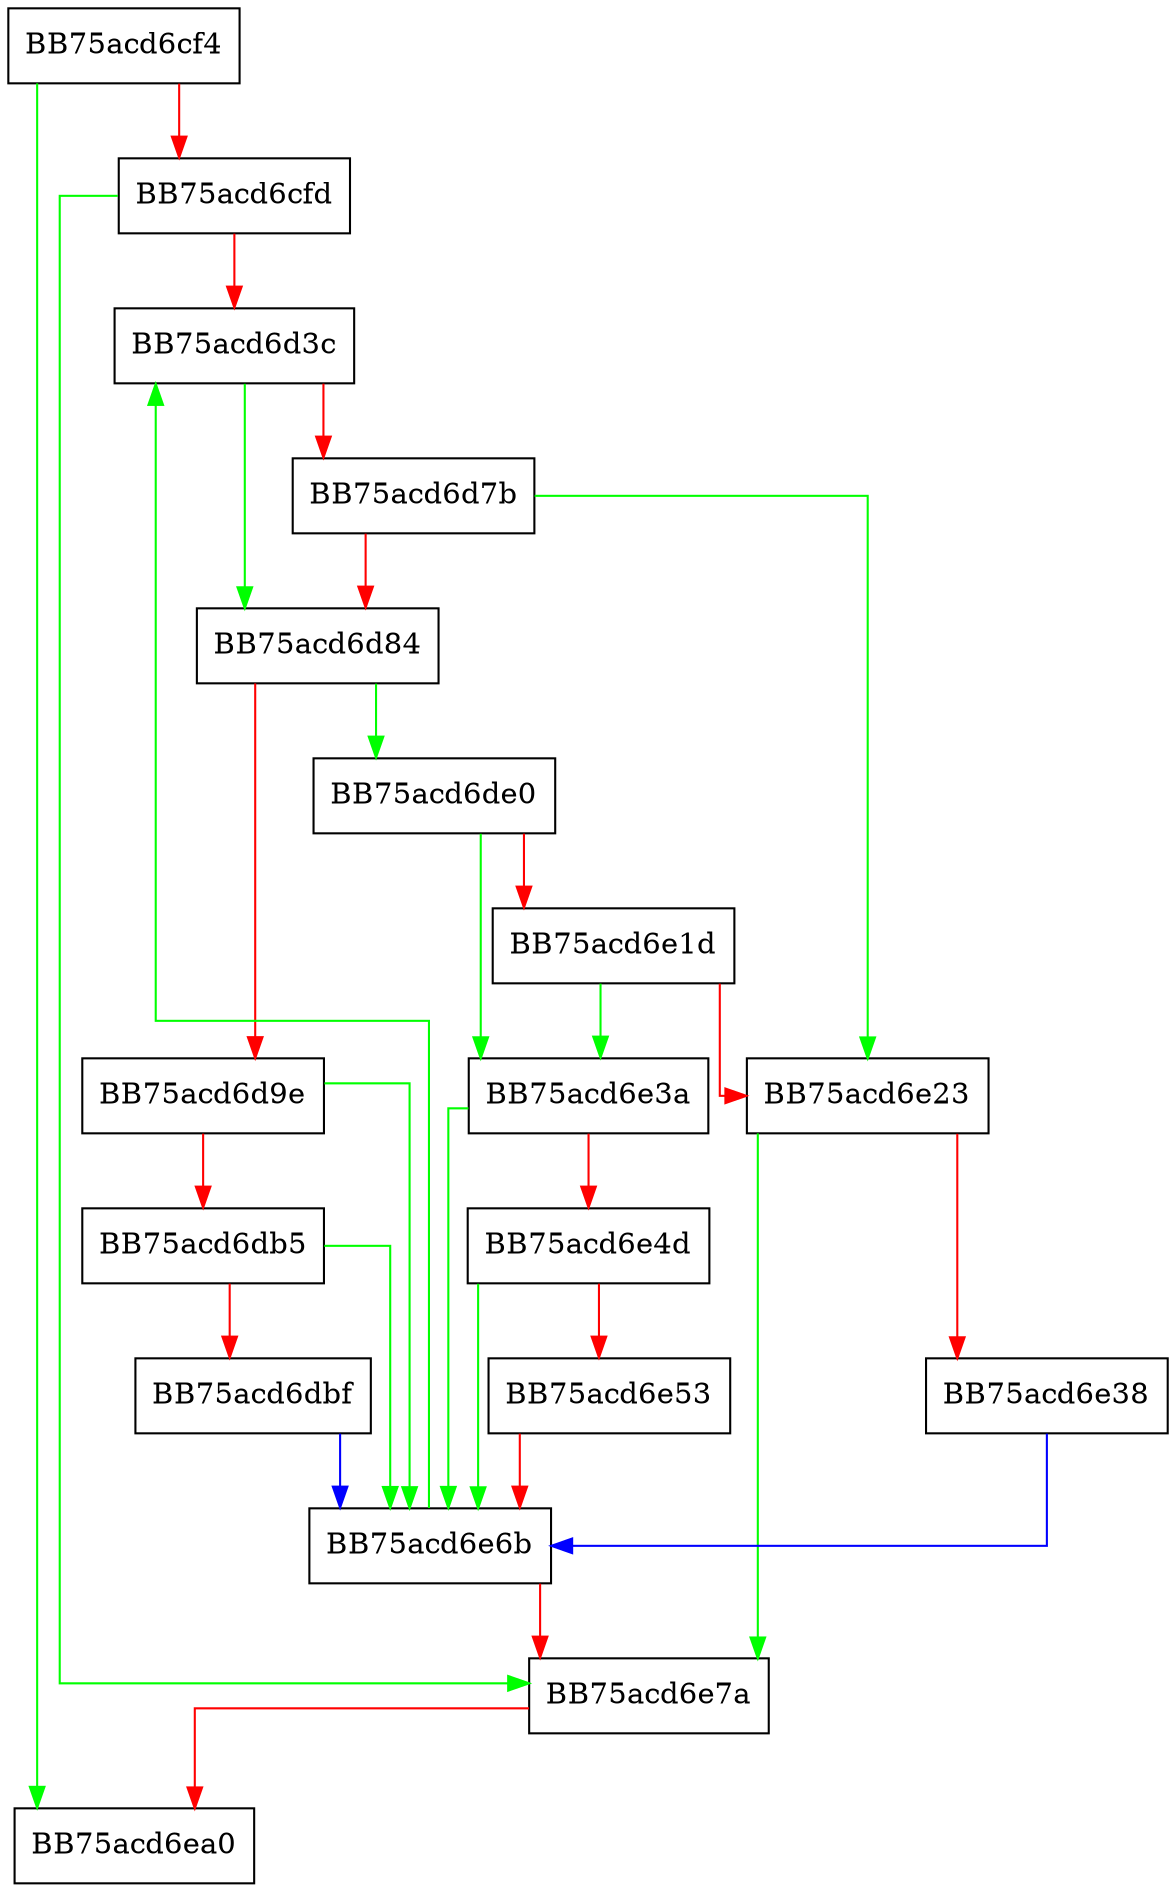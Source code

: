 digraph EmsEnumProcesses {
  node [shape="box"];
  graph [splines=ortho];
  BB75acd6cf4 -> BB75acd6ea0 [color="green"];
  BB75acd6cf4 -> BB75acd6cfd [color="red"];
  BB75acd6cfd -> BB75acd6e7a [color="green"];
  BB75acd6cfd -> BB75acd6d3c [color="red"];
  BB75acd6d3c -> BB75acd6d84 [color="green"];
  BB75acd6d3c -> BB75acd6d7b [color="red"];
  BB75acd6d7b -> BB75acd6e23 [color="green"];
  BB75acd6d7b -> BB75acd6d84 [color="red"];
  BB75acd6d84 -> BB75acd6de0 [color="green"];
  BB75acd6d84 -> BB75acd6d9e [color="red"];
  BB75acd6d9e -> BB75acd6e6b [color="green"];
  BB75acd6d9e -> BB75acd6db5 [color="red"];
  BB75acd6db5 -> BB75acd6e6b [color="green"];
  BB75acd6db5 -> BB75acd6dbf [color="red"];
  BB75acd6dbf -> BB75acd6e6b [color="blue"];
  BB75acd6de0 -> BB75acd6e3a [color="green"];
  BB75acd6de0 -> BB75acd6e1d [color="red"];
  BB75acd6e1d -> BB75acd6e3a [color="green"];
  BB75acd6e1d -> BB75acd6e23 [color="red"];
  BB75acd6e23 -> BB75acd6e7a [color="green"];
  BB75acd6e23 -> BB75acd6e38 [color="red"];
  BB75acd6e38 -> BB75acd6e6b [color="blue"];
  BB75acd6e3a -> BB75acd6e6b [color="green"];
  BB75acd6e3a -> BB75acd6e4d [color="red"];
  BB75acd6e4d -> BB75acd6e6b [color="green"];
  BB75acd6e4d -> BB75acd6e53 [color="red"];
  BB75acd6e53 -> BB75acd6e6b [color="red"];
  BB75acd6e6b -> BB75acd6d3c [color="green"];
  BB75acd6e6b -> BB75acd6e7a [color="red"];
  BB75acd6e7a -> BB75acd6ea0 [color="red"];
}